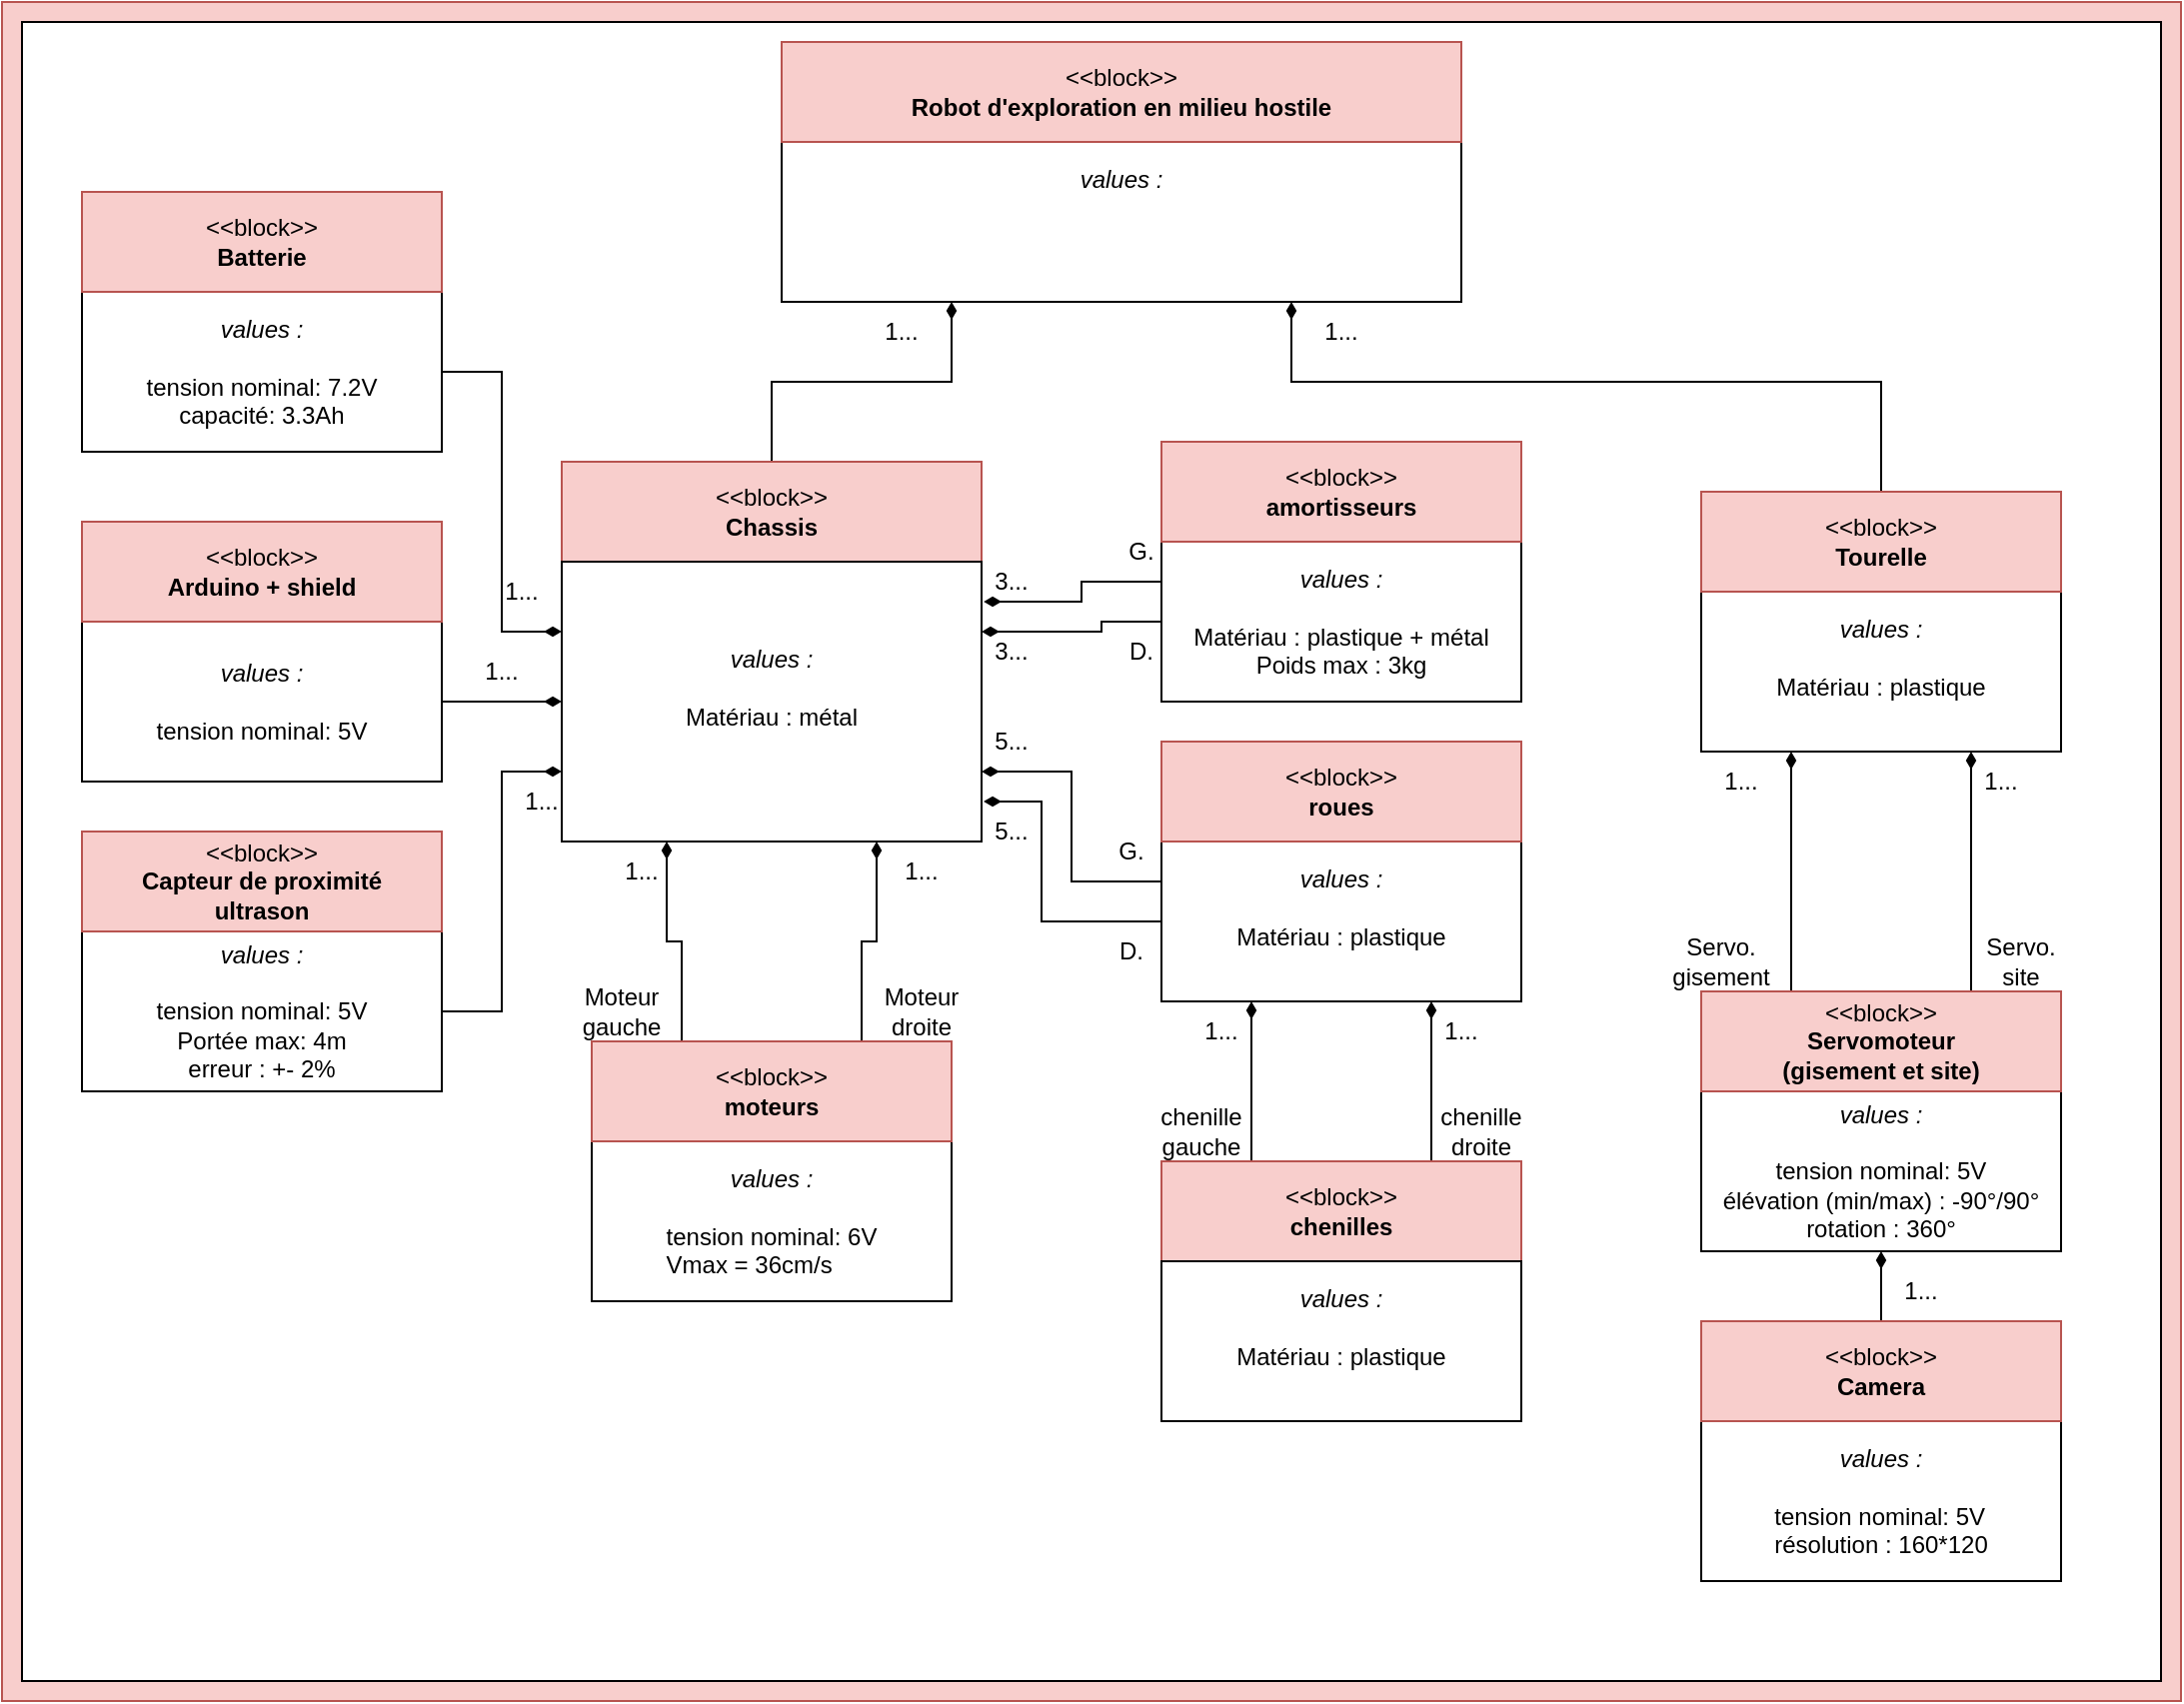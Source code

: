 <mxfile version="21.0.2" type="device"><diagram name="Page-1" id="OOIcfYV7X81dlGgGDPsV"><mxGraphModel dx="2021" dy="724" grid="1" gridSize="10" guides="1" tooltips="1" connect="1" arrows="1" fold="1" page="1" pageScale="1" pageWidth="827" pageHeight="1169" math="0" shadow="0"><root><mxCell id="0"/><mxCell id="1" parent="0"/><mxCell id="t7TphNcyaN71eixhcaVt-1" value="" style="rounded=0;whiteSpace=wrap;html=1;fillColor=#f8cecc;strokeColor=#b85450;" parent="1" vertex="1"><mxGeometry x="-480" y="280" width="1090" height="850" as="geometry"/></mxCell><mxCell id="t7TphNcyaN71eixhcaVt-4" value="" style="rounded=0;whiteSpace=wrap;html=1;" parent="1" vertex="1"><mxGeometry x="-470" y="290" width="1070" height="830" as="geometry"/></mxCell><mxCell id="t7TphNcyaN71eixhcaVt-2" value="&lt;div&gt;&lt;i&gt;values :&lt;br&gt;&lt;/i&gt;&lt;/div&gt;&lt;div&gt;&lt;br&gt;&lt;/div&gt;&lt;div align=&quot;left&quot;&gt;&lt;br&gt;&lt;/div&gt;&lt;div&gt;&lt;br&gt;&lt;/div&gt;" style="rounded=0;whiteSpace=wrap;html=1;" parent="1" vertex="1"><mxGeometry x="-90" y="350" width="340" height="80" as="geometry"/></mxCell><mxCell id="t7TphNcyaN71eixhcaVt-3" value="&lt;div&gt;&amp;lt;&amp;lt;block&amp;gt;&amp;gt;&lt;/div&gt;&lt;div&gt;&lt;b&gt;Robot d'exploration en milieu hostile&lt;span style=&quot;white-space: pre;&quot;&gt;&lt;/span&gt;&lt;/b&gt;&lt;br&gt;&lt;/div&gt;" style="rounded=0;whiteSpace=wrap;html=1;fillColor=#f8cecc;strokeColor=#b85450;" parent="1" vertex="1"><mxGeometry x="-90" y="300" width="340" height="50" as="geometry"/></mxCell><mxCell id="t7TphNcyaN71eixhcaVt-9" style="edgeStyle=orthogonalEdgeStyle;rounded=0;orthogonalLoop=1;jettySize=auto;html=1;entryX=0.25;entryY=1;entryDx=0;entryDy=0;endArrow=diamondThin;endFill=1;" parent="1" source="t7TphNcyaN71eixhcaVt-5" target="t7TphNcyaN71eixhcaVt-2" edge="1"><mxGeometry relative="1" as="geometry"/></mxCell><mxCell id="t7TphNcyaN71eixhcaVt-5" value="&lt;div&gt;&amp;lt;&amp;lt;block&amp;gt;&amp;gt;&lt;/div&gt;&lt;div&gt;&lt;b&gt;Chassis&lt;br&gt;&lt;/b&gt;&lt;/div&gt;" style="rounded=0;whiteSpace=wrap;html=1;fillColor=#f8cecc;strokeColor=#b85450;" parent="1" vertex="1"><mxGeometry x="-200" y="510" width="210" height="50" as="geometry"/></mxCell><mxCell id="t7TphNcyaN71eixhcaVt-6" value="&lt;div&gt;&lt;i&gt;values :&lt;br&gt;&lt;/i&gt;&lt;/div&gt;&lt;div&gt;&lt;br&gt;&lt;/div&gt;&lt;div align=&quot;left&quot;&gt;Matériau : métal&lt;br&gt;&lt;/div&gt;&lt;div&gt;&lt;br&gt;&lt;/div&gt;" style="rounded=0;whiteSpace=wrap;html=1;" parent="1" vertex="1"><mxGeometry x="-200" y="560" width="210" height="140" as="geometry"/></mxCell><mxCell id="t7TphNcyaN71eixhcaVt-7" value="&lt;div&gt;&lt;i&gt;values :&lt;br&gt;&lt;/i&gt;&lt;/div&gt;&lt;div&gt;&lt;br&gt;&lt;/div&gt;&lt;div align=&quot;left&quot;&gt;Matériau : plastique&lt;br&gt;&lt;/div&gt;&lt;div&gt;&lt;br&gt;&lt;/div&gt;" style="rounded=0;whiteSpace=wrap;html=1;" parent="1" vertex="1"><mxGeometry x="370" y="575" width="180" height="80" as="geometry"/></mxCell><mxCell id="t7TphNcyaN71eixhcaVt-10" style="edgeStyle=orthogonalEdgeStyle;rounded=0;orthogonalLoop=1;jettySize=auto;html=1;entryX=0.75;entryY=1;entryDx=0;entryDy=0;endArrow=diamondThin;endFill=1;" parent="1" source="t7TphNcyaN71eixhcaVt-8" target="t7TphNcyaN71eixhcaVt-2" edge="1"><mxGeometry relative="1" as="geometry"><Array as="points"><mxPoint x="460" y="470"/><mxPoint x="165" y="470"/></Array></mxGeometry></mxCell><mxCell id="t7TphNcyaN71eixhcaVt-8" value="&lt;div&gt;&amp;lt;&amp;lt;block&amp;gt;&amp;gt;&lt;/div&gt;&lt;div&gt;&lt;b&gt;Tourelle&lt;br&gt;&lt;/b&gt;&lt;/div&gt;" style="rounded=0;whiteSpace=wrap;html=1;fillColor=#f8cecc;strokeColor=#b85450;" parent="1" vertex="1"><mxGeometry x="370" y="525" width="180" height="50" as="geometry"/></mxCell><mxCell id="t7TphNcyaN71eixhcaVt-12" value="&lt;div align=&quot;center&quot;&gt;&lt;i&gt;values :&lt;br&gt;&lt;/i&gt;&lt;/div&gt;&lt;div align=&quot;center&quot;&gt;&lt;br&gt;&lt;/div&gt;&lt;div align=&quot;center&quot;&gt;tension nominal: 5V&lt;br&gt;&lt;/div&gt;&lt;div align=&quot;center&quot;&gt;élévation (min/max) : -90°/90°&lt;/div&gt;&lt;div align=&quot;center&quot;&gt;rotation : 360°&lt;br&gt;&lt;/div&gt;" style="rounded=0;whiteSpace=wrap;html=1;align=center;" parent="1" vertex="1"><mxGeometry x="370" y="825" width="180" height="80" as="geometry"/></mxCell><mxCell id="t7TphNcyaN71eixhcaVt-14" style="edgeStyle=orthogonalEdgeStyle;rounded=0;orthogonalLoop=1;jettySize=auto;html=1;entryX=0.25;entryY=1;entryDx=0;entryDy=0;exitX=0.25;exitY=0;exitDx=0;exitDy=0;endArrow=diamondThin;endFill=1;" parent="1" source="t7TphNcyaN71eixhcaVt-13" target="t7TphNcyaN71eixhcaVt-7" edge="1"><mxGeometry relative="1" as="geometry"/></mxCell><mxCell id="t7TphNcyaN71eixhcaVt-15" style="edgeStyle=orthogonalEdgeStyle;rounded=0;orthogonalLoop=1;jettySize=auto;html=1;entryX=0.75;entryY=1;entryDx=0;entryDy=0;exitX=0.75;exitY=0;exitDx=0;exitDy=0;endArrow=diamondThin;endFill=1;" parent="1" source="t7TphNcyaN71eixhcaVt-13" target="t7TphNcyaN71eixhcaVt-7" edge="1"><mxGeometry relative="1" as="geometry"/></mxCell><mxCell id="t7TphNcyaN71eixhcaVt-13" value="&lt;div&gt;&amp;lt;&amp;lt;block&amp;gt;&amp;gt;&lt;/div&gt;&lt;div&gt;&lt;b&gt;Servomoteur&lt;/b&gt;&lt;/div&gt;&lt;div&gt;&lt;b&gt;(gisement et site)&lt;br&gt;&lt;/b&gt;&lt;/div&gt;" style="rounded=0;whiteSpace=wrap;html=1;fillColor=#f8cecc;strokeColor=#b85450;" parent="1" vertex="1"><mxGeometry x="370" y="775" width="180" height="50" as="geometry"/></mxCell><mxCell id="t7TphNcyaN71eixhcaVt-16" value="Servo. gisement" style="text;html=1;strokeColor=none;fillColor=none;align=center;verticalAlign=middle;whiteSpace=wrap;rounded=0;" parent="1" vertex="1"><mxGeometry x="350" y="745" width="60" height="30" as="geometry"/></mxCell><mxCell id="t7TphNcyaN71eixhcaVt-17" value="&lt;div&gt;Servo. &lt;br&gt;&lt;/div&gt;&lt;div&gt;site&lt;/div&gt;" style="text;html=1;strokeColor=none;fillColor=none;align=center;verticalAlign=middle;whiteSpace=wrap;rounded=0;" parent="1" vertex="1"><mxGeometry x="500" y="745" width="60" height="30" as="geometry"/></mxCell><mxCell id="t7TphNcyaN71eixhcaVt-18" value="1..." style="text;html=1;strokeColor=none;fillColor=none;align=center;verticalAlign=middle;whiteSpace=wrap;rounded=0;" parent="1" vertex="1"><mxGeometry x="490" y="655" width="60" height="30" as="geometry"/></mxCell><mxCell id="t7TphNcyaN71eixhcaVt-19" value="1..." style="text;html=1;strokeColor=none;fillColor=none;align=center;verticalAlign=middle;whiteSpace=wrap;rounded=0;" parent="1" vertex="1"><mxGeometry x="360" y="655" width="60" height="30" as="geometry"/></mxCell><mxCell id="t7TphNcyaN71eixhcaVt-20" value="1..." style="text;html=1;strokeColor=none;fillColor=none;align=center;verticalAlign=middle;whiteSpace=wrap;rounded=0;" parent="1" vertex="1"><mxGeometry x="-60" y="430" width="60" height="30" as="geometry"/></mxCell><mxCell id="t7TphNcyaN71eixhcaVt-21" value="1..." style="text;html=1;strokeColor=none;fillColor=none;align=center;verticalAlign=middle;whiteSpace=wrap;rounded=0;" parent="1" vertex="1"><mxGeometry x="160" y="430" width="60" height="30" as="geometry"/></mxCell><mxCell id="4kVhhEkZnSJAU8xHGxU1-3" style="edgeStyle=orthogonalEdgeStyle;rounded=0;orthogonalLoop=1;jettySize=auto;html=1;entryX=0.5;entryY=1;entryDx=0;entryDy=0;endArrow=diamondThin;endFill=1;" edge="1" parent="1" source="4kVhhEkZnSJAU8xHGxU1-1" target="t7TphNcyaN71eixhcaVt-12"><mxGeometry relative="1" as="geometry"><mxPoint x="209" y="784" as="targetPoint"/><Array as="points"/></mxGeometry></mxCell><mxCell id="4kVhhEkZnSJAU8xHGxU1-1" value="&lt;div&gt;&lt;i&gt;values :&lt;br&gt;&lt;/i&gt;&lt;/div&gt;&lt;div&gt;&lt;br&gt;&lt;/div&gt;&lt;div align=&quot;left&quot;&gt;tension nominal: 5V&lt;/div&gt;&lt;div align=&quot;center&quot;&gt;résolution : 160*120&lt;br&gt;&lt;/div&gt;" style="rounded=0;whiteSpace=wrap;html=1;" vertex="1" parent="1"><mxGeometry x="370" y="990" width="180" height="80" as="geometry"/></mxCell><mxCell id="4kVhhEkZnSJAU8xHGxU1-2" value="&lt;div&gt;&amp;lt;&amp;lt;block&amp;gt;&amp;gt;&lt;/div&gt;&lt;div&gt;&lt;b&gt;Camera&lt;/b&gt;&lt;/div&gt;" style="rounded=0;whiteSpace=wrap;html=1;fillColor=#f8cecc;strokeColor=#b85450;" vertex="1" parent="1"><mxGeometry x="370" y="940" width="180" height="50" as="geometry"/></mxCell><mxCell id="4kVhhEkZnSJAU8xHGxU1-4" value="1..." style="text;html=1;strokeColor=none;fillColor=none;align=center;verticalAlign=middle;whiteSpace=wrap;rounded=0;" vertex="1" parent="1"><mxGeometry x="450" y="910" width="60" height="30" as="geometry"/></mxCell><mxCell id="4kVhhEkZnSJAU8xHGxU1-7" style="edgeStyle=orthogonalEdgeStyle;rounded=0;orthogonalLoop=1;jettySize=auto;html=1;endArrow=diamondThin;endFill=1;entryX=0;entryY=0.25;entryDx=0;entryDy=0;" edge="1" parent="1" source="4kVhhEkZnSJAU8xHGxU1-5" target="t7TphNcyaN71eixhcaVt-6"><mxGeometry relative="1" as="geometry"/></mxCell><mxCell id="4kVhhEkZnSJAU8xHGxU1-5" value="&lt;div&gt;&lt;i&gt;values :&lt;br&gt;&lt;/i&gt;&lt;/div&gt;&lt;div&gt;&lt;br&gt;&lt;/div&gt;&lt;div align=&quot;left&quot;&gt;tension nominal: 7.2V&lt;br&gt;&lt;/div&gt;&lt;div&gt;capacité: 3.3Ah&lt;br&gt;&lt;/div&gt;" style="rounded=0;whiteSpace=wrap;html=1;" vertex="1" parent="1"><mxGeometry x="-440" y="425" width="180" height="80" as="geometry"/></mxCell><mxCell id="4kVhhEkZnSJAU8xHGxU1-6" value="&lt;div&gt;&amp;lt;&amp;lt;block&amp;gt;&amp;gt;&lt;/div&gt;&lt;div&gt;&lt;b&gt;Batterie&lt;/b&gt;&lt;br&gt;&lt;/div&gt;" style="rounded=0;whiteSpace=wrap;html=1;fillColor=#f8cecc;strokeColor=#b85450;" vertex="1" parent="1"><mxGeometry x="-440" y="375" width="180" height="50" as="geometry"/></mxCell><mxCell id="4kVhhEkZnSJAU8xHGxU1-8" value="&lt;div&gt;&lt;i&gt;values :&lt;br&gt;&lt;/i&gt;&lt;/div&gt;&lt;div&gt;&lt;br&gt;&lt;/div&gt;&lt;div align=&quot;left&quot;&gt;tension nominal: 6V&lt;/div&gt;&lt;div align=&quot;left&quot;&gt;Vmax = 36cm/s&lt;br&gt;&lt;/div&gt;" style="rounded=0;whiteSpace=wrap;html=1;" vertex="1" parent="1"><mxGeometry x="-185" y="850" width="180" height="80" as="geometry"/></mxCell><mxCell id="4kVhhEkZnSJAU8xHGxU1-10" style="edgeStyle=orthogonalEdgeStyle;rounded=0;orthogonalLoop=1;jettySize=auto;html=1;entryX=0.25;entryY=1;entryDx=0;entryDy=0;exitX=0.25;exitY=0;exitDx=0;exitDy=0;endArrow=diamondThin;endFill=1;" edge="1" parent="1" source="4kVhhEkZnSJAU8xHGxU1-9" target="t7TphNcyaN71eixhcaVt-6"><mxGeometry relative="1" as="geometry"/></mxCell><mxCell id="4kVhhEkZnSJAU8xHGxU1-11" style="edgeStyle=orthogonalEdgeStyle;rounded=0;orthogonalLoop=1;jettySize=auto;html=1;entryX=0.75;entryY=1;entryDx=0;entryDy=0;exitX=0.75;exitY=0;exitDx=0;exitDy=0;endArrow=diamondThin;endFill=1;" edge="1" parent="1" source="4kVhhEkZnSJAU8xHGxU1-9" target="t7TphNcyaN71eixhcaVt-6"><mxGeometry relative="1" as="geometry"/></mxCell><mxCell id="4kVhhEkZnSJAU8xHGxU1-9" value="&lt;div&gt;&amp;lt;&amp;lt;block&amp;gt;&amp;gt;&lt;/div&gt;&lt;div&gt;&lt;b&gt;moteurs&lt;/b&gt;&lt;/div&gt;" style="rounded=0;whiteSpace=wrap;html=1;fillColor=#f8cecc;strokeColor=#b85450;" vertex="1" parent="1"><mxGeometry x="-185" y="800" width="180" height="50" as="geometry"/></mxCell><mxCell id="4kVhhEkZnSJAU8xHGxU1-12" value="1..." style="text;html=1;strokeColor=none;fillColor=none;align=center;verticalAlign=middle;whiteSpace=wrap;rounded=0;" vertex="1" parent="1"><mxGeometry x="-50" y="700" width="60" height="30" as="geometry"/></mxCell><mxCell id="4kVhhEkZnSJAU8xHGxU1-13" value="1..." style="text;html=1;strokeColor=none;fillColor=none;align=center;verticalAlign=middle;whiteSpace=wrap;rounded=0;" vertex="1" parent="1"><mxGeometry x="-190" y="700" width="60" height="30" as="geometry"/></mxCell><mxCell id="4kVhhEkZnSJAU8xHGxU1-14" value="1..." style="text;html=1;strokeColor=none;fillColor=none;align=center;verticalAlign=middle;whiteSpace=wrap;rounded=0;" vertex="1" parent="1"><mxGeometry x="-250" y="560" width="60" height="30" as="geometry"/></mxCell><mxCell id="4kVhhEkZnSJAU8xHGxU1-15" value="&lt;div&gt;Moteur&lt;/div&gt;&lt;div&gt;gauche&lt;br&gt;&lt;/div&gt;" style="text;html=1;strokeColor=none;fillColor=none;align=center;verticalAlign=middle;whiteSpace=wrap;rounded=0;" vertex="1" parent="1"><mxGeometry x="-200" y="770" width="60" height="30" as="geometry"/></mxCell><mxCell id="4kVhhEkZnSJAU8xHGxU1-16" value="&lt;div&gt;Moteur&lt;/div&gt;&lt;div&gt;droite&lt;br&gt;&lt;/div&gt;" style="text;html=1;strokeColor=none;fillColor=none;align=center;verticalAlign=middle;whiteSpace=wrap;rounded=0;" vertex="1" parent="1"><mxGeometry x="-50" y="770" width="60" height="30" as="geometry"/></mxCell><mxCell id="4kVhhEkZnSJAU8xHGxU1-17" value="&lt;div&gt;&lt;i&gt;values :&lt;br&gt;&lt;/i&gt;&lt;/div&gt;&lt;div&gt;&lt;br&gt;&lt;/div&gt;&lt;div align=&quot;left&quot;&gt;tension nominal: 5V&lt;br&gt;&lt;/div&gt;" style="rounded=0;whiteSpace=wrap;html=1;" vertex="1" parent="1"><mxGeometry x="-440" y="590" width="180" height="80" as="geometry"/></mxCell><mxCell id="4kVhhEkZnSJAU8xHGxU1-19" style="edgeStyle=orthogonalEdgeStyle;rounded=0;orthogonalLoop=1;jettySize=auto;html=1;entryX=0;entryY=0.5;entryDx=0;entryDy=0;endArrow=diamondThin;endFill=1;exitX=1;exitY=0.5;exitDx=0;exitDy=0;" edge="1" parent="1" source="4kVhhEkZnSJAU8xHGxU1-17" target="t7TphNcyaN71eixhcaVt-6"><mxGeometry relative="1" as="geometry"><Array as="points"><mxPoint x="-230" y="630"/><mxPoint x="-230" y="630"/></Array></mxGeometry></mxCell><mxCell id="4kVhhEkZnSJAU8xHGxU1-18" value="&lt;div&gt;&amp;lt;&amp;lt;block&amp;gt;&amp;gt;&lt;/div&gt;&lt;div&gt;&lt;b&gt;Arduino + shield&lt;/b&gt;&lt;br&gt;&lt;/div&gt;" style="rounded=0;whiteSpace=wrap;html=1;fillColor=#f8cecc;strokeColor=#b85450;" vertex="1" parent="1"><mxGeometry x="-440" y="540" width="180" height="50" as="geometry"/></mxCell><mxCell id="4kVhhEkZnSJAU8xHGxU1-22" style="edgeStyle=orthogonalEdgeStyle;rounded=0;orthogonalLoop=1;jettySize=auto;html=1;entryX=0;entryY=0.75;entryDx=0;entryDy=0;endArrow=diamondThin;endFill=1;" edge="1" parent="1" source="4kVhhEkZnSJAU8xHGxU1-20" target="t7TphNcyaN71eixhcaVt-6"><mxGeometry relative="1" as="geometry"/></mxCell><mxCell id="4kVhhEkZnSJAU8xHGxU1-20" value="&lt;div&gt;&lt;i&gt;values :&lt;br&gt;&lt;/i&gt;&lt;/div&gt;&lt;div&gt;&lt;br&gt;&lt;/div&gt;&lt;div align=&quot;left&quot;&gt;tension nominal: 5V&lt;br&gt;&lt;/div&gt;&lt;div&gt;Portée max: 4m&lt;/div&gt;&lt;div&gt;erreur : +- 2%&lt;br&gt;&lt;/div&gt;" style="rounded=0;whiteSpace=wrap;html=1;" vertex="1" parent="1"><mxGeometry x="-440" y="745" width="180" height="80" as="geometry"/></mxCell><mxCell id="4kVhhEkZnSJAU8xHGxU1-21" value="&lt;div&gt;&amp;lt;&amp;lt;block&amp;gt;&amp;gt;&lt;/div&gt;&lt;div&gt;&lt;b&gt;Capteur de proximité&lt;/b&gt;&lt;/div&gt;&lt;div&gt;&lt;b&gt;ultrason&lt;/b&gt;&lt;br&gt;&lt;/div&gt;" style="rounded=0;whiteSpace=wrap;html=1;fillColor=#f8cecc;strokeColor=#b85450;" vertex="1" parent="1"><mxGeometry x="-440" y="695" width="180" height="50" as="geometry"/></mxCell><mxCell id="4kVhhEkZnSJAU8xHGxU1-23" value="1..." style="text;html=1;strokeColor=none;fillColor=none;align=center;verticalAlign=middle;whiteSpace=wrap;rounded=0;" vertex="1" parent="1"><mxGeometry x="-260" y="600" width="60" height="30" as="geometry"/></mxCell><mxCell id="4kVhhEkZnSJAU8xHGxU1-24" value="1..." style="text;html=1;strokeColor=none;fillColor=none;align=center;verticalAlign=middle;whiteSpace=wrap;rounded=0;" vertex="1" parent="1"><mxGeometry x="-240" y="665" width="60" height="30" as="geometry"/></mxCell><mxCell id="4kVhhEkZnSJAU8xHGxU1-27" style="edgeStyle=orthogonalEdgeStyle;rounded=0;orthogonalLoop=1;jettySize=auto;html=1;entryX=1.005;entryY=0.143;entryDx=0;entryDy=0;endArrow=diamondThin;endFill=1;exitX=0;exitY=0.25;exitDx=0;exitDy=0;entryPerimeter=0;" edge="1" parent="1" source="4kVhhEkZnSJAU8xHGxU1-25" target="t7TphNcyaN71eixhcaVt-6"><mxGeometry relative="1" as="geometry"><Array as="points"><mxPoint x="60" y="570"/><mxPoint x="60" y="580"/></Array></mxGeometry></mxCell><mxCell id="4kVhhEkZnSJAU8xHGxU1-33" style="edgeStyle=orthogonalEdgeStyle;rounded=0;orthogonalLoop=1;jettySize=auto;html=1;entryX=1;entryY=0.25;entryDx=0;entryDy=0;endArrow=diamondThin;endFill=1;exitX=0;exitY=0.5;exitDx=0;exitDy=0;" edge="1" parent="1" source="4kVhhEkZnSJAU8xHGxU1-25" target="t7TphNcyaN71eixhcaVt-6"><mxGeometry relative="1" as="geometry"><Array as="points"><mxPoint x="70" y="590"/><mxPoint x="70" y="595"/></Array></mxGeometry></mxCell><mxCell id="4kVhhEkZnSJAU8xHGxU1-25" value="&lt;div&gt;&lt;i&gt;values :&lt;br&gt;&lt;/i&gt;&lt;/div&gt;&lt;div&gt;&lt;br&gt;&lt;/div&gt;&lt;div align=&quot;left&quot;&gt;Matériau : plastique + métal&lt;br&gt;&lt;/div&gt;&lt;div&gt;Poids max : 3kg&lt;br&gt;&lt;/div&gt;" style="rounded=0;whiteSpace=wrap;html=1;" vertex="1" parent="1"><mxGeometry x="100" y="550" width="180" height="80" as="geometry"/></mxCell><mxCell id="4kVhhEkZnSJAU8xHGxU1-26" value="&lt;div&gt;&amp;lt;&amp;lt;block&amp;gt;&amp;gt;&lt;/div&gt;&lt;div&gt;&lt;b&gt;amortisseurs&lt;br&gt;&lt;/b&gt;&lt;/div&gt;" style="rounded=0;whiteSpace=wrap;html=1;fillColor=#f8cecc;strokeColor=#b85450;" vertex="1" parent="1"><mxGeometry x="100" y="500" width="180" height="50" as="geometry"/></mxCell><mxCell id="4kVhhEkZnSJAU8xHGxU1-28" value="G." style="text;html=1;strokeColor=none;fillColor=none;align=center;verticalAlign=middle;whiteSpace=wrap;rounded=0;" vertex="1" parent="1"><mxGeometry x="60" y="540" width="60" height="30" as="geometry"/></mxCell><mxCell id="4kVhhEkZnSJAU8xHGxU1-34" value="D." style="text;html=1;strokeColor=none;fillColor=none;align=center;verticalAlign=middle;whiteSpace=wrap;rounded=0;" vertex="1" parent="1"><mxGeometry x="60" y="590" width="60" height="30" as="geometry"/></mxCell><mxCell id="4kVhhEkZnSJAU8xHGxU1-35" value="3..." style="text;html=1;strokeColor=none;fillColor=none;align=center;verticalAlign=middle;whiteSpace=wrap;rounded=0;" vertex="1" parent="1"><mxGeometry x="-5" y="555" width="60" height="30" as="geometry"/></mxCell><mxCell id="4kVhhEkZnSJAU8xHGxU1-36" value="3..." style="text;html=1;strokeColor=none;fillColor=none;align=center;verticalAlign=middle;whiteSpace=wrap;rounded=0;" vertex="1" parent="1"><mxGeometry x="-5" y="590" width="60" height="30" as="geometry"/></mxCell><mxCell id="4kVhhEkZnSJAU8xHGxU1-39" style="edgeStyle=orthogonalEdgeStyle;rounded=0;orthogonalLoop=1;jettySize=auto;html=1;entryX=1;entryY=0.75;entryDx=0;entryDy=0;exitX=0;exitY=0.25;exitDx=0;exitDy=0;endArrow=diamondThin;endFill=1;" edge="1" parent="1" source="4kVhhEkZnSJAU8xHGxU1-37" target="t7TphNcyaN71eixhcaVt-6"><mxGeometry relative="1" as="geometry"/></mxCell><mxCell id="4kVhhEkZnSJAU8xHGxU1-40" style="edgeStyle=orthogonalEdgeStyle;rounded=0;orthogonalLoop=1;jettySize=auto;html=1;entryX=1.005;entryY=0.857;entryDx=0;entryDy=0;entryPerimeter=0;endArrow=diamondThin;endFill=1;" edge="1" parent="1" source="4kVhhEkZnSJAU8xHGxU1-37" target="t7TphNcyaN71eixhcaVt-6"><mxGeometry relative="1" as="geometry"><Array as="points"><mxPoint x="40" y="740"/><mxPoint x="40" y="680"/></Array></mxGeometry></mxCell><mxCell id="4kVhhEkZnSJAU8xHGxU1-37" value="&lt;div&gt;&lt;i&gt;values :&lt;br&gt;&lt;/i&gt;&lt;/div&gt;&lt;div&gt;&lt;br&gt;&lt;/div&gt;&lt;div align=&quot;left&quot;&gt;Matériau : plastique&lt;br&gt;&lt;/div&gt;&lt;div&gt;&lt;br&gt;&lt;/div&gt;" style="rounded=0;whiteSpace=wrap;html=1;" vertex="1" parent="1"><mxGeometry x="100" y="700" width="180" height="80" as="geometry"/></mxCell><mxCell id="4kVhhEkZnSJAU8xHGxU1-38" value="&lt;div&gt;&amp;lt;&amp;lt;block&amp;gt;&amp;gt;&lt;/div&gt;&lt;div&gt;&lt;b&gt;roues&lt;br&gt;&lt;/b&gt;&lt;/div&gt;" style="rounded=0;whiteSpace=wrap;html=1;fillColor=#f8cecc;strokeColor=#b85450;" vertex="1" parent="1"><mxGeometry x="100" y="650" width="180" height="50" as="geometry"/></mxCell><mxCell id="4kVhhEkZnSJAU8xHGxU1-41" value="D." style="text;html=1;strokeColor=none;fillColor=none;align=center;verticalAlign=middle;whiteSpace=wrap;rounded=0;" vertex="1" parent="1"><mxGeometry x="55" y="740" width="60" height="30" as="geometry"/></mxCell><mxCell id="4kVhhEkZnSJAU8xHGxU1-42" value="G." style="text;html=1;strokeColor=none;fillColor=none;align=center;verticalAlign=middle;whiteSpace=wrap;rounded=0;" vertex="1" parent="1"><mxGeometry x="55" y="690" width="60" height="30" as="geometry"/></mxCell><mxCell id="4kVhhEkZnSJAU8xHGxU1-43" value="5..." style="text;html=1;strokeColor=none;fillColor=none;align=center;verticalAlign=middle;whiteSpace=wrap;rounded=0;" vertex="1" parent="1"><mxGeometry x="-5" y="635" width="60" height="30" as="geometry"/></mxCell><mxCell id="4kVhhEkZnSJAU8xHGxU1-44" value="5..." style="text;html=1;strokeColor=none;fillColor=none;align=center;verticalAlign=middle;whiteSpace=wrap;rounded=0;" vertex="1" parent="1"><mxGeometry x="-5" y="680" width="60" height="30" as="geometry"/></mxCell><mxCell id="4kVhhEkZnSJAU8xHGxU1-47" style="edgeStyle=orthogonalEdgeStyle;rounded=0;orthogonalLoop=1;jettySize=auto;html=1;entryX=0.25;entryY=1;entryDx=0;entryDy=0;exitX=0.25;exitY=0;exitDx=0;exitDy=0;endArrow=diamondThin;endFill=1;" edge="1" parent="1" source="4kVhhEkZnSJAU8xHGxU1-45" target="4kVhhEkZnSJAU8xHGxU1-37"><mxGeometry relative="1" as="geometry"/></mxCell><mxCell id="4kVhhEkZnSJAU8xHGxU1-48" style="edgeStyle=orthogonalEdgeStyle;rounded=0;orthogonalLoop=1;jettySize=auto;html=1;entryX=0.75;entryY=1;entryDx=0;entryDy=0;endArrow=diamondThin;endFill=1;" edge="1" parent="1" source="4kVhhEkZnSJAU8xHGxU1-45" target="4kVhhEkZnSJAU8xHGxU1-37"><mxGeometry relative="1" as="geometry"><Array as="points"><mxPoint x="235" y="840"/><mxPoint x="235" y="840"/></Array></mxGeometry></mxCell><mxCell id="4kVhhEkZnSJAU8xHGxU1-45" value="&lt;div&gt;&amp;lt;&amp;lt;block&amp;gt;&amp;gt;&lt;/div&gt;&lt;div&gt;&lt;b&gt;chenilles&lt;br&gt;&lt;/b&gt;&lt;/div&gt;" style="rounded=0;whiteSpace=wrap;html=1;fillColor=#f8cecc;strokeColor=#b85450;" vertex="1" parent="1"><mxGeometry x="100" y="860" width="180" height="50" as="geometry"/></mxCell><mxCell id="4kVhhEkZnSJAU8xHGxU1-46" value="&lt;div&gt;&lt;i&gt;values :&lt;br&gt;&lt;/i&gt;&lt;/div&gt;&lt;div&gt;&lt;br&gt;&lt;/div&gt;&lt;div align=&quot;left&quot;&gt;Matériau : plastique&lt;br&gt;&lt;/div&gt;&lt;div&gt;&lt;br&gt;&lt;/div&gt;" style="rounded=0;whiteSpace=wrap;html=1;" vertex="1" parent="1"><mxGeometry x="100" y="910" width="180" height="80" as="geometry"/></mxCell><mxCell id="4kVhhEkZnSJAU8xHGxU1-49" value="1..." style="text;html=1;strokeColor=none;fillColor=none;align=center;verticalAlign=middle;whiteSpace=wrap;rounded=0;" vertex="1" parent="1"><mxGeometry x="100" y="780" width="60" height="30" as="geometry"/></mxCell><mxCell id="4kVhhEkZnSJAU8xHGxU1-50" value="1..." style="text;html=1;strokeColor=none;fillColor=none;align=center;verticalAlign=middle;whiteSpace=wrap;rounded=0;" vertex="1" parent="1"><mxGeometry x="220" y="780" width="60" height="30" as="geometry"/></mxCell><mxCell id="4kVhhEkZnSJAU8xHGxU1-51" value="chenille droite" style="text;html=1;strokeColor=none;fillColor=none;align=center;verticalAlign=middle;whiteSpace=wrap;rounded=0;" vertex="1" parent="1"><mxGeometry x="230" y="830" width="60" height="30" as="geometry"/></mxCell><mxCell id="4kVhhEkZnSJAU8xHGxU1-52" value="&lt;div&gt;chenille&lt;/div&gt;&lt;div&gt;gauche&lt;br&gt;&lt;/div&gt;" style="text;html=1;strokeColor=none;fillColor=none;align=center;verticalAlign=middle;whiteSpace=wrap;rounded=0;" vertex="1" parent="1"><mxGeometry x="90" y="830" width="60" height="30" as="geometry"/></mxCell></root></mxGraphModel></diagram></mxfile>